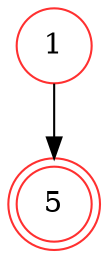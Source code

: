 digraph {   
    node [shape = doublecircle, color = firebrick1] 5 ;
    node [shape = circle];
    node [color= firebrick1];
    1 -> 5;	
}